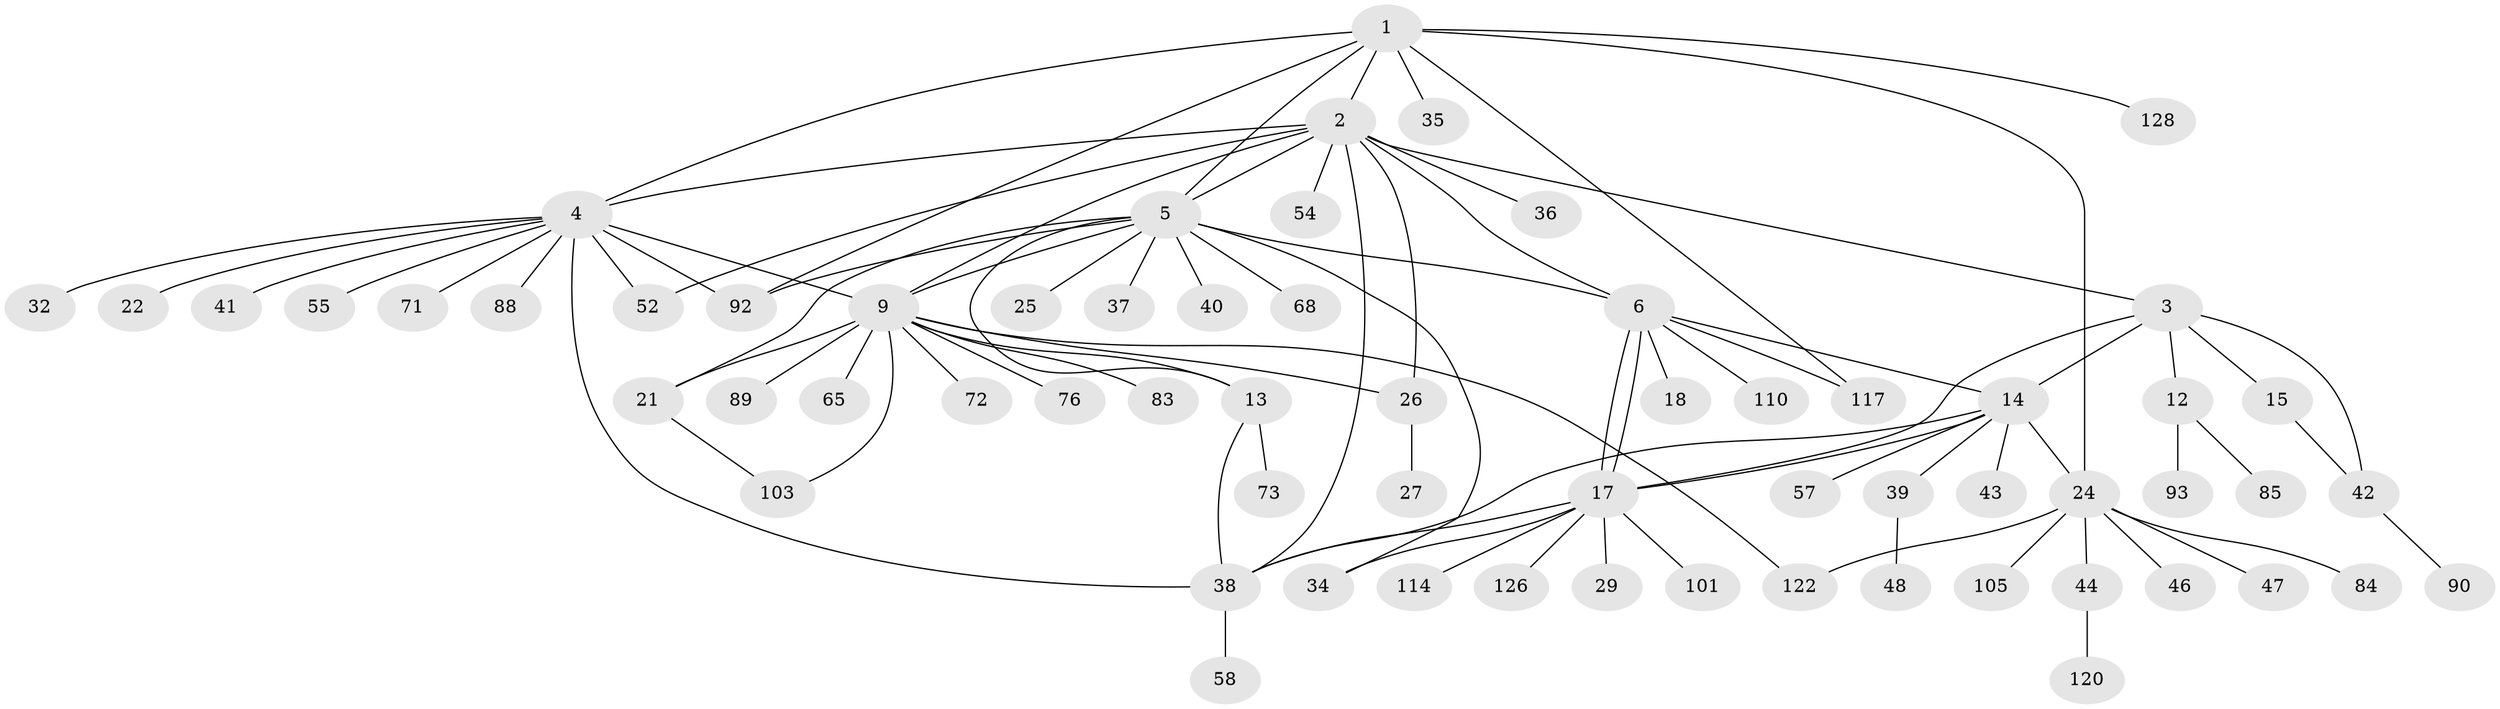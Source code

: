 // original degree distribution, {8: 0.015503875968992248, 11: 0.015503875968992248, 9: 0.015503875968992248, 15: 0.007751937984496124, 13: 0.007751937984496124, 10: 0.023255813953488372, 6: 0.007751937984496124, 7: 0.015503875968992248, 2: 0.1937984496124031, 3: 0.07751937984496124, 5: 0.031007751937984496, 1: 0.5581395348837209, 4: 0.031007751937984496}
// Generated by graph-tools (version 1.1) at 2025/14/03/09/25 04:14:30]
// undirected, 64 vertices, 88 edges
graph export_dot {
graph [start="1"]
  node [color=gray90,style=filled];
  1;
  2 [super="+8"];
  3 [super="+10+7+91+100+112+87+33"];
  4 [super="+30+45"];
  5 [super="+62+19+50+31+97+78+102+94+66+16"];
  6 [super="+20+67"];
  9 [super="+11"];
  12;
  13;
  14 [super="+23"];
  15;
  17;
  18;
  21;
  22 [super="+81"];
  24 [super="+60"];
  25;
  26 [super="+49"];
  27;
  29;
  32;
  34 [super="+80+74"];
  35;
  36;
  37;
  38 [super="+56"];
  39;
  40;
  41;
  42 [super="+59"];
  43 [super="+82+63+53"];
  44;
  46;
  47;
  48;
  52 [super="+125"];
  54 [super="+61+86"];
  55;
  57 [super="+98"];
  58;
  65;
  68;
  71;
  72;
  73;
  76;
  83;
  84;
  85 [super="+116"];
  88;
  89;
  90;
  92 [super="+108"];
  93;
  101;
  103;
  105 [super="+129"];
  110;
  114;
  117;
  120;
  122;
  126;
  128;
  1 -- 2;
  1 -- 4;
  1 -- 5;
  1 -- 24;
  1 -- 35;
  1 -- 92;
  1 -- 117;
  1 -- 128;
  2 -- 3;
  2 -- 6;
  2 -- 9 [weight=2];
  2 -- 26 [weight=2];
  2 -- 36;
  2 -- 52;
  2 -- 4 [weight=2];
  2 -- 54;
  2 -- 38 [weight=2];
  2 -- 5;
  3 -- 14;
  3 -- 12;
  3 -- 15;
  3 -- 17;
  3 -- 42;
  4 -- 22;
  4 -- 32;
  4 -- 41;
  4 -- 52;
  4 -- 55;
  4 -- 71;
  4 -- 88;
  4 -- 92;
  4 -- 38;
  4 -- 9;
  5 -- 6;
  5 -- 40;
  5 -- 34;
  5 -- 21;
  5 -- 68;
  5 -- 92;
  5 -- 37;
  5 -- 25;
  5 -- 13;
  5 -- 9;
  6 -- 17;
  6 -- 17;
  6 -- 18;
  6 -- 110;
  6 -- 117;
  6 -- 14;
  9 -- 26 [weight=2];
  9 -- 65;
  9 -- 72;
  9 -- 83;
  9 -- 89;
  9 -- 122;
  9 -- 103;
  9 -- 76;
  9 -- 13;
  9 -- 21;
  12 -- 85;
  12 -- 93;
  13 -- 38 [weight=2];
  13 -- 73;
  14 -- 57;
  14 -- 17;
  14 -- 39;
  14 -- 24 [weight=2];
  14 -- 43;
  14 -- 38;
  15 -- 42;
  17 -- 29;
  17 -- 101;
  17 -- 114;
  17 -- 126;
  17 -- 34;
  17 -- 38;
  21 -- 103;
  24 -- 44;
  24 -- 46;
  24 -- 47;
  24 -- 84;
  24 -- 105;
  24 -- 122;
  26 -- 27;
  38 -- 58;
  39 -- 48;
  42 -- 90;
  44 -- 120;
}
